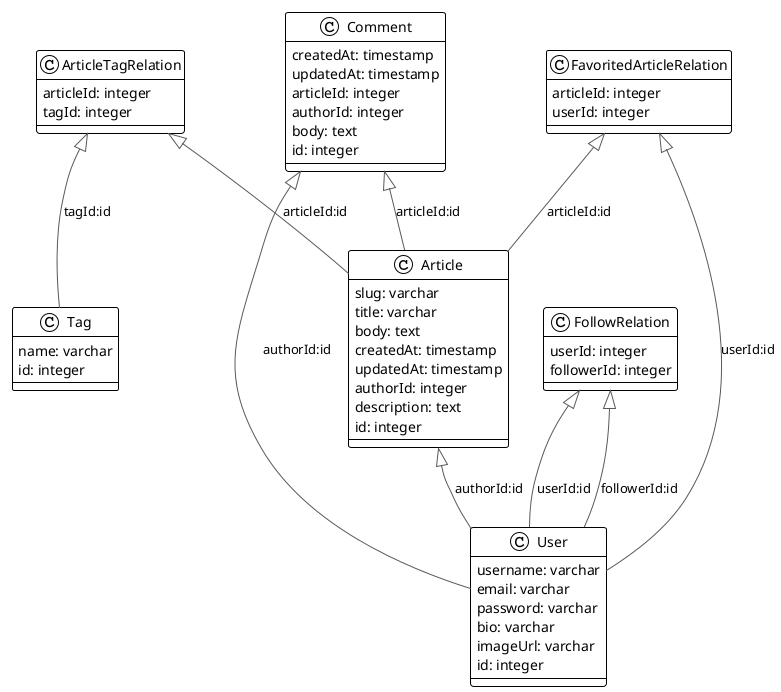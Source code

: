@startuml

!theme plain
top to bottom direction

class Article {
   slug: varchar
   title: varchar
   body: text
   createdAt: timestamp
   updatedAt: timestamp
   authorId: integer
   description: text
   id: integer
}
class ArticleTagRelation {
   articleId: integer
   tagId: integer
}
class Comment {
   createdAt: timestamp
   updatedAt: timestamp
   articleId: integer
   authorId: integer
   body: text
   id: integer
}
class FavoritedArticleRelation {
   articleId: integer
   userId: integer
}
class FollowRelation {
   userId: integer
   followerId: integer
}
class Tag {
   name: varchar
   id: integer
}
class User {
   username: varchar
   email: varchar
   password: varchar
   bio: varchar
   imageUrl: varchar
   id: integer
}

Article                   ^-[#595959]-  User                     : "authorId:id"
ArticleTagRelation        ^-[#595959]-  Article                  : "articleId:id"
ArticleTagRelation        ^-[#595959]-  Tag                      : "tagId:id"
Comment                   ^-[#595959]-  Article                  : "articleId:id"
Comment                   ^-[#595959]-  User                     : "authorId:id"
FavoritedArticleRelation  ^-[#595959]-  Article                  : "articleId:id"
FavoritedArticleRelation  ^-[#595959]-  User                     : "userId:id"
FollowRelation            ^-[#595959]-  User                     : "userId:id"
FollowRelation            ^-[#595959]-  User                     : "followerId:id"
@enduml
